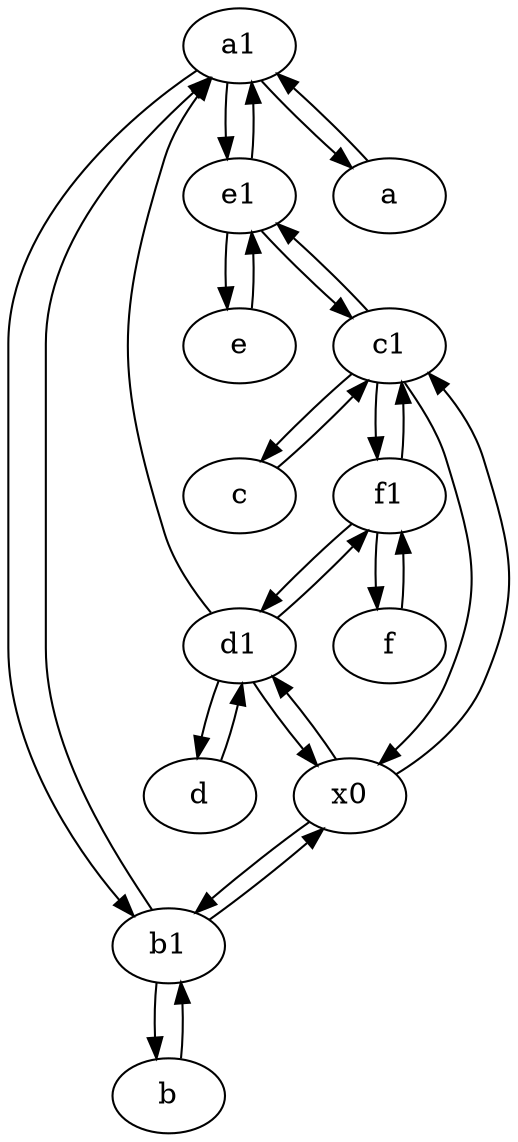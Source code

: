 digraph  {
	a1 [pos="40,15!"];
	c1 [pos="30,15!"];
	d [pos="20,30!"];
	e1 [pos="25,45!"];
	x0;
	d1 [pos="25,30!"];
	a [pos="40,10!"];
	f [pos="15,45!"];
	e [pos="30,50!"];
	b [pos="50,20!"];
	c [pos="20,10!"];
	f1;
	b1 [pos="45,20!"];
	e1 -> e;
	d1 -> f1;
	b1 -> a1;
	f1 -> c1;
	c1 -> f1;
	c1 -> e1;
	b1 -> b;
	d -> d1;
	d1 -> x0;
	a1 -> b1;
	f1 -> f;
	x0 -> b1;
	d1 -> a1;
	b -> b1;
	d1 -> d;
	c -> c1;
	e -> e1;
	a1 -> e1;
	x0 -> c1;
	f -> f1;
	c1 -> c;
	e1 -> c1;
	x0 -> d1;
	e1 -> a1;
	a -> a1;
	a1 -> a;
	f1 -> d1;
	c1 -> x0;
	b1 -> x0;

	}